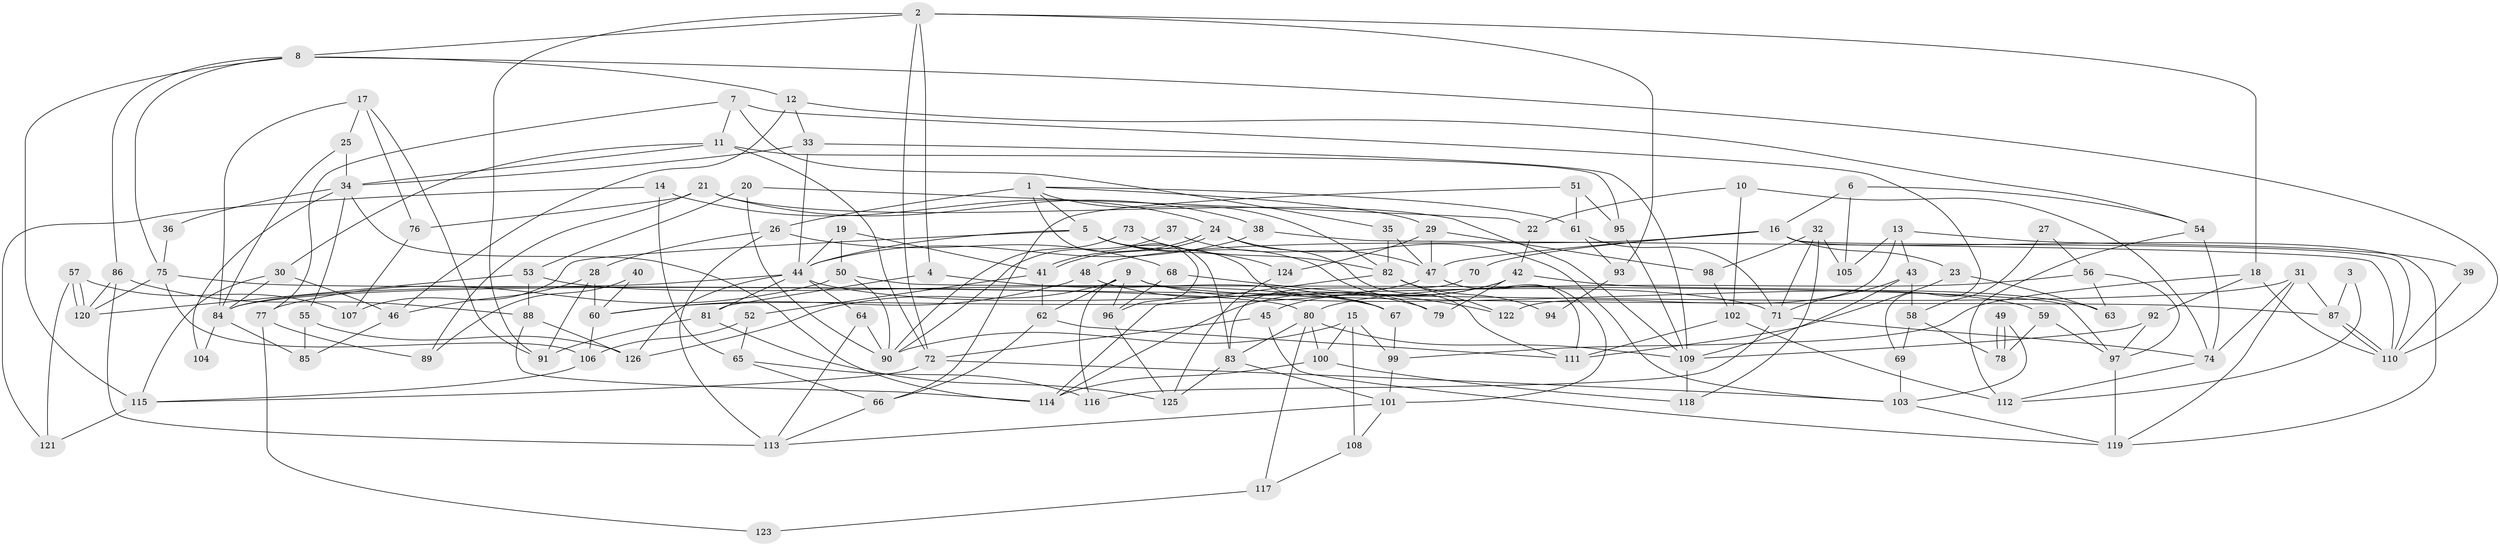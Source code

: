 // coarse degree distribution, {24: 0.013333333333333334, 6: 0.05333333333333334, 4: 0.17333333333333334, 2: 0.08, 3: 0.28, 5: 0.17333333333333334, 7: 0.12, 9: 0.05333333333333334, 8: 0.04, 11: 0.013333333333333334}
// Generated by graph-tools (version 1.1) at 2025/18/03/04/25 18:18:40]
// undirected, 126 vertices, 252 edges
graph export_dot {
graph [start="1"]
  node [color=gray90,style=filled];
  1;
  2;
  3;
  4;
  5;
  6;
  7;
  8;
  9;
  10;
  11;
  12;
  13;
  14;
  15;
  16;
  17;
  18;
  19;
  20;
  21;
  22;
  23;
  24;
  25;
  26;
  27;
  28;
  29;
  30;
  31;
  32;
  33;
  34;
  35;
  36;
  37;
  38;
  39;
  40;
  41;
  42;
  43;
  44;
  45;
  46;
  47;
  48;
  49;
  50;
  51;
  52;
  53;
  54;
  55;
  56;
  57;
  58;
  59;
  60;
  61;
  62;
  63;
  64;
  65;
  66;
  67;
  68;
  69;
  70;
  71;
  72;
  73;
  74;
  75;
  76;
  77;
  78;
  79;
  80;
  81;
  82;
  83;
  84;
  85;
  86;
  87;
  88;
  89;
  90;
  91;
  92;
  93;
  94;
  95;
  96;
  97;
  98;
  99;
  100;
  101;
  102;
  103;
  104;
  105;
  106;
  107;
  108;
  109;
  110;
  111;
  112;
  113;
  114;
  115;
  116;
  117;
  118;
  119;
  120;
  121;
  122;
  123;
  124;
  125;
  126;
  1 -- 96;
  1 -- 5;
  1 -- 26;
  1 -- 29;
  1 -- 61;
  1 -- 82;
  2 -- 8;
  2 -- 4;
  2 -- 18;
  2 -- 72;
  2 -- 91;
  2 -- 93;
  3 -- 87;
  3 -- 112;
  4 -- 67;
  4 -- 81;
  5 -- 79;
  5 -- 44;
  5 -- 67;
  5 -- 83;
  5 -- 107;
  5 -- 124;
  6 -- 16;
  6 -- 54;
  6 -- 105;
  7 -- 11;
  7 -- 69;
  7 -- 35;
  7 -- 77;
  8 -- 75;
  8 -- 12;
  8 -- 86;
  8 -- 110;
  8 -- 115;
  9 -- 63;
  9 -- 87;
  9 -- 62;
  9 -- 96;
  9 -- 116;
  9 -- 126;
  10 -- 102;
  10 -- 74;
  10 -- 22;
  11 -- 30;
  11 -- 34;
  11 -- 72;
  11 -- 95;
  12 -- 46;
  12 -- 33;
  12 -- 54;
  13 -- 122;
  13 -- 43;
  13 -- 39;
  13 -- 105;
  14 -- 65;
  14 -- 121;
  14 -- 24;
  15 -- 100;
  15 -- 99;
  15 -- 90;
  15 -- 108;
  16 -- 110;
  16 -- 119;
  16 -- 23;
  16 -- 47;
  16 -- 48;
  16 -- 70;
  17 -- 91;
  17 -- 84;
  17 -- 25;
  17 -- 76;
  18 -- 110;
  18 -- 92;
  18 -- 99;
  19 -- 41;
  19 -- 44;
  19 -- 50;
  20 -- 90;
  20 -- 53;
  20 -- 22;
  21 -- 38;
  21 -- 109;
  21 -- 76;
  21 -- 89;
  22 -- 42;
  23 -- 111;
  23 -- 63;
  24 -- 41;
  24 -- 41;
  24 -- 103;
  24 -- 111;
  25 -- 34;
  25 -- 84;
  26 -- 113;
  26 -- 28;
  26 -- 68;
  27 -- 58;
  27 -- 56;
  28 -- 91;
  28 -- 46;
  28 -- 60;
  29 -- 47;
  29 -- 98;
  29 -- 124;
  30 -- 115;
  30 -- 84;
  30 -- 46;
  31 -- 84;
  31 -- 74;
  31 -- 87;
  31 -- 119;
  32 -- 105;
  32 -- 118;
  32 -- 71;
  32 -- 98;
  33 -- 34;
  33 -- 44;
  33 -- 109;
  34 -- 114;
  34 -- 55;
  34 -- 36;
  34 -- 104;
  35 -- 47;
  35 -- 82;
  36 -- 75;
  37 -- 47;
  37 -- 90;
  38 -- 110;
  38 -- 44;
  39 -- 110;
  40 -- 60;
  40 -- 89;
  41 -- 62;
  41 -- 52;
  42 -- 45;
  42 -- 59;
  42 -- 79;
  42 -- 114;
  43 -- 71;
  43 -- 109;
  43 -- 58;
  44 -- 126;
  44 -- 64;
  44 -- 71;
  44 -- 81;
  44 -- 84;
  45 -- 72;
  45 -- 119;
  46 -- 85;
  47 -- 60;
  47 -- 101;
  47 -- 111;
  48 -- 60;
  48 -- 79;
  49 -- 103;
  49 -- 78;
  49 -- 78;
  50 -- 97;
  50 -- 77;
  50 -- 90;
  51 -- 61;
  51 -- 66;
  51 -- 95;
  52 -- 65;
  52 -- 106;
  53 -- 88;
  53 -- 120;
  53 -- 67;
  54 -- 112;
  54 -- 74;
  55 -- 85;
  55 -- 126;
  56 -- 80;
  56 -- 97;
  56 -- 63;
  57 -- 107;
  57 -- 120;
  57 -- 120;
  57 -- 121;
  58 -- 78;
  58 -- 69;
  59 -- 97;
  59 -- 78;
  60 -- 106;
  61 -- 71;
  61 -- 93;
  62 -- 111;
  62 -- 66;
  64 -- 113;
  64 -- 90;
  65 -- 66;
  65 -- 116;
  66 -- 113;
  67 -- 99;
  68 -- 96;
  68 -- 122;
  69 -- 103;
  70 -- 83;
  71 -- 74;
  71 -- 116;
  72 -- 103;
  72 -- 115;
  73 -- 90;
  73 -- 82;
  74 -- 112;
  75 -- 106;
  75 -- 80;
  75 -- 120;
  76 -- 107;
  77 -- 89;
  77 -- 123;
  80 -- 83;
  80 -- 109;
  80 -- 100;
  80 -- 117;
  81 -- 125;
  81 -- 91;
  82 -- 94;
  82 -- 114;
  82 -- 122;
  83 -- 101;
  83 -- 125;
  84 -- 85;
  84 -- 104;
  86 -- 120;
  86 -- 88;
  86 -- 113;
  87 -- 110;
  87 -- 110;
  88 -- 114;
  88 -- 126;
  92 -- 109;
  92 -- 97;
  93 -- 94;
  95 -- 109;
  96 -- 125;
  97 -- 119;
  98 -- 102;
  99 -- 101;
  100 -- 114;
  100 -- 118;
  101 -- 108;
  101 -- 113;
  102 -- 111;
  102 -- 112;
  103 -- 119;
  106 -- 115;
  108 -- 117;
  109 -- 118;
  115 -- 121;
  117 -- 123;
  124 -- 125;
}
